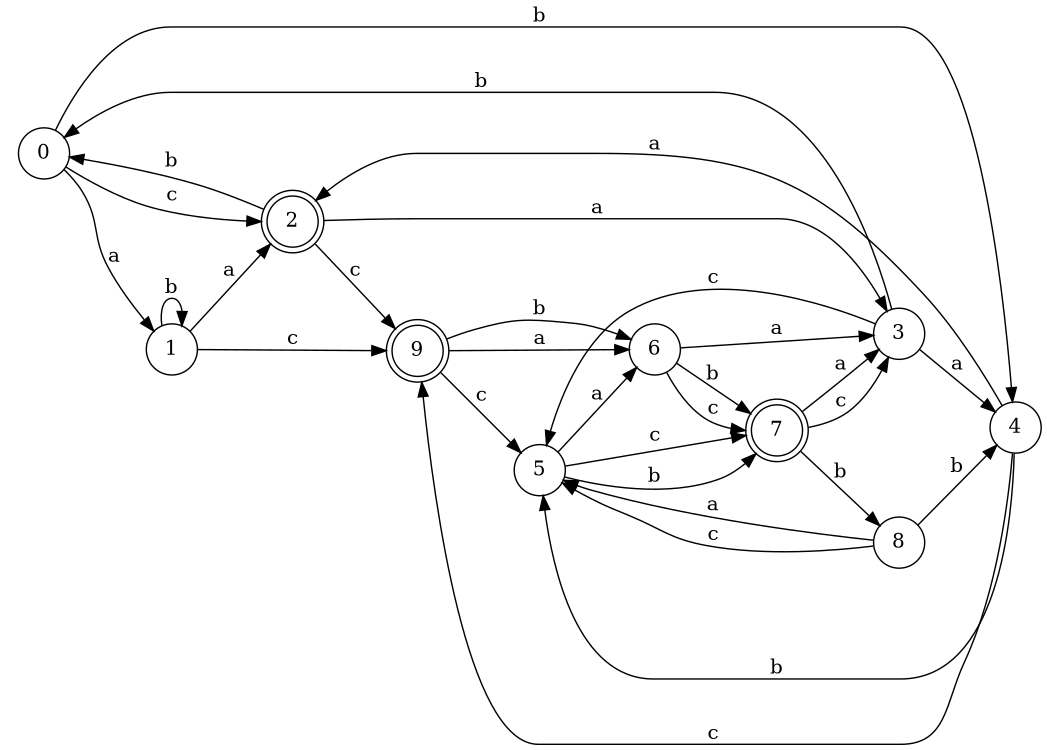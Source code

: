 digraph n8_6 {
__start0 [label="" shape="none"];

rankdir=LR;
size="8,5";

s0 [style="filled", color="black", fillcolor="white" shape="circle", label="0"];
s1 [style="filled", color="black", fillcolor="white" shape="circle", label="1"];
s2 [style="rounded,filled", color="black", fillcolor="white" shape="doublecircle", label="2"];
s3 [style="filled", color="black", fillcolor="white" shape="circle", label="3"];
s4 [style="filled", color="black", fillcolor="white" shape="circle", label="4"];
s5 [style="filled", color="black", fillcolor="white" shape="circle", label="5"];
s6 [style="filled", color="black", fillcolor="white" shape="circle", label="6"];
s7 [style="rounded,filled", color="black", fillcolor="white" shape="doublecircle", label="7"];
s8 [style="filled", color="black", fillcolor="white" shape="circle", label="8"];
s9 [style="rounded,filled", color="black", fillcolor="white" shape="doublecircle", label="9"];
s0 -> s1 [label="a"];
s0 -> s4 [label="b"];
s0 -> s2 [label="c"];
s1 -> s2 [label="a"];
s1 -> s1 [label="b"];
s1 -> s9 [label="c"];
s2 -> s3 [label="a"];
s2 -> s0 [label="b"];
s2 -> s9 [label="c"];
s3 -> s4 [label="a"];
s3 -> s0 [label="b"];
s3 -> s5 [label="c"];
s4 -> s2 [label="a"];
s4 -> s5 [label="b"];
s4 -> s9 [label="c"];
s5 -> s6 [label="a"];
s5 -> s7 [label="b"];
s5 -> s7 [label="c"];
s6 -> s3 [label="a"];
s6 -> s7 [label="b"];
s6 -> s7 [label="c"];
s7 -> s3 [label="a"];
s7 -> s8 [label="b"];
s7 -> s3 [label="c"];
s8 -> s5 [label="a"];
s8 -> s4 [label="b"];
s8 -> s5 [label="c"];
s9 -> s6 [label="a"];
s9 -> s6 [label="b"];
s9 -> s5 [label="c"];

}